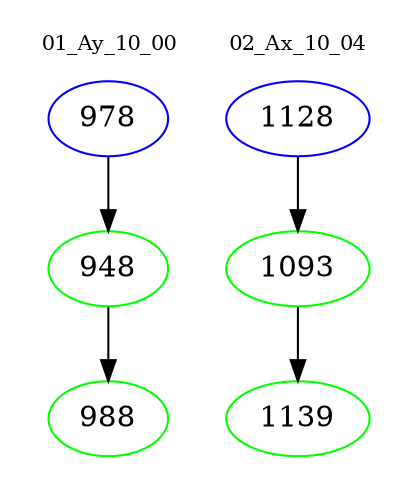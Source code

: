 digraph{
subgraph cluster_0 {
color = white
label = "01_Ay_10_00";
fontsize=10;
T0_978 [label="978", color="blue"]
T0_978 -> T0_948 [color="black"]
T0_948 [label="948", color="green"]
T0_948 -> T0_988 [color="black"]
T0_988 [label="988", color="green"]
}
subgraph cluster_1 {
color = white
label = "02_Ax_10_04";
fontsize=10;
T1_1128 [label="1128", color="blue"]
T1_1128 -> T1_1093 [color="black"]
T1_1093 [label="1093", color="green"]
T1_1093 -> T1_1139 [color="black"]
T1_1139 [label="1139", color="green"]
}
}

